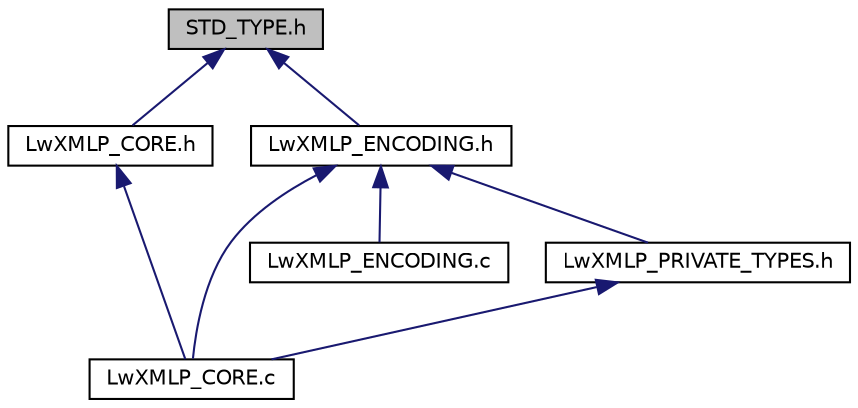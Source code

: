 digraph "STD_TYPE.h"
{
 // LATEX_PDF_SIZE
  edge [fontname="Helvetica",fontsize="10",labelfontname="Helvetica",labelfontsize="10"];
  node [fontname="Helvetica",fontsize="10",shape=record];
  Node1 [label="STD_TYPE.h",height=0.2,width=0.4,color="black", fillcolor="grey75", style="filled", fontcolor="black",tooltip="This file contains the redefinition for the standard types."];
  Node1 -> Node2 [dir="back",color="midnightblue",fontsize="10",style="solid",fontname="Helvetica"];
  Node2 [label="LwXMLP_CORE.h",height=0.2,width=0.4,color="black", fillcolor="white", style="filled",URL="$_lw_x_m_l_p___c_o_r_e_8h.html",tooltip="This header file contain all the global definitions for the LwXMLP_CORE."];
  Node2 -> Node3 [dir="back",color="midnightblue",fontsize="10",style="solid",fontname="Helvetica"];
  Node3 [label="LwXMLP_CORE.c",height=0.2,width=0.4,color="black", fillcolor="white", style="filled",URL="$_lw_x_m_l_p___c_o_r_e_8c.html",tooltip="This is a source code file for the LwXMLP module which contain all the core API."];
  Node1 -> Node4 [dir="back",color="midnightblue",fontsize="10",style="solid",fontname="Helvetica"];
  Node4 [label="LwXMLP_ENCODING.h",height=0.2,width=0.4,color="black", fillcolor="white", style="filled",URL="$_lw_x_m_l_p___e_n_c_o_d_i_n_g_8h.html",tooltip="This header file contain all the global definitions for the LwXMLP_ENCODING."];
  Node4 -> Node3 [dir="back",color="midnightblue",fontsize="10",style="solid",fontname="Helvetica"];
  Node4 -> Node5 [dir="back",color="midnightblue",fontsize="10",style="solid",fontname="Helvetica"];
  Node5 [label="LwXMLP_ENCODING.c",height=0.2,width=0.4,color="black", fillcolor="white", style="filled",URL="$_lw_x_m_l_p___e_n_c_o_d_i_n_g_8c.html",tooltip="This is a source code file for the different encoding schemes."];
  Node4 -> Node6 [dir="back",color="midnightblue",fontsize="10",style="solid",fontname="Helvetica"];
  Node6 [label="LwXMLP_PRIVATE_TYPES.h",height=0.2,width=0.4,color="black", fillcolor="white", style="filled",URL="$_lw_x_m_l_p___p_r_i_v_a_t_e___t_y_p_e_s_8h.html",tooltip="This header file contain all the private types definitions for the LwXMLP_CORE which will be converte..."];
  Node6 -> Node3 [dir="back",color="midnightblue",fontsize="10",style="solid",fontname="Helvetica"];
}
